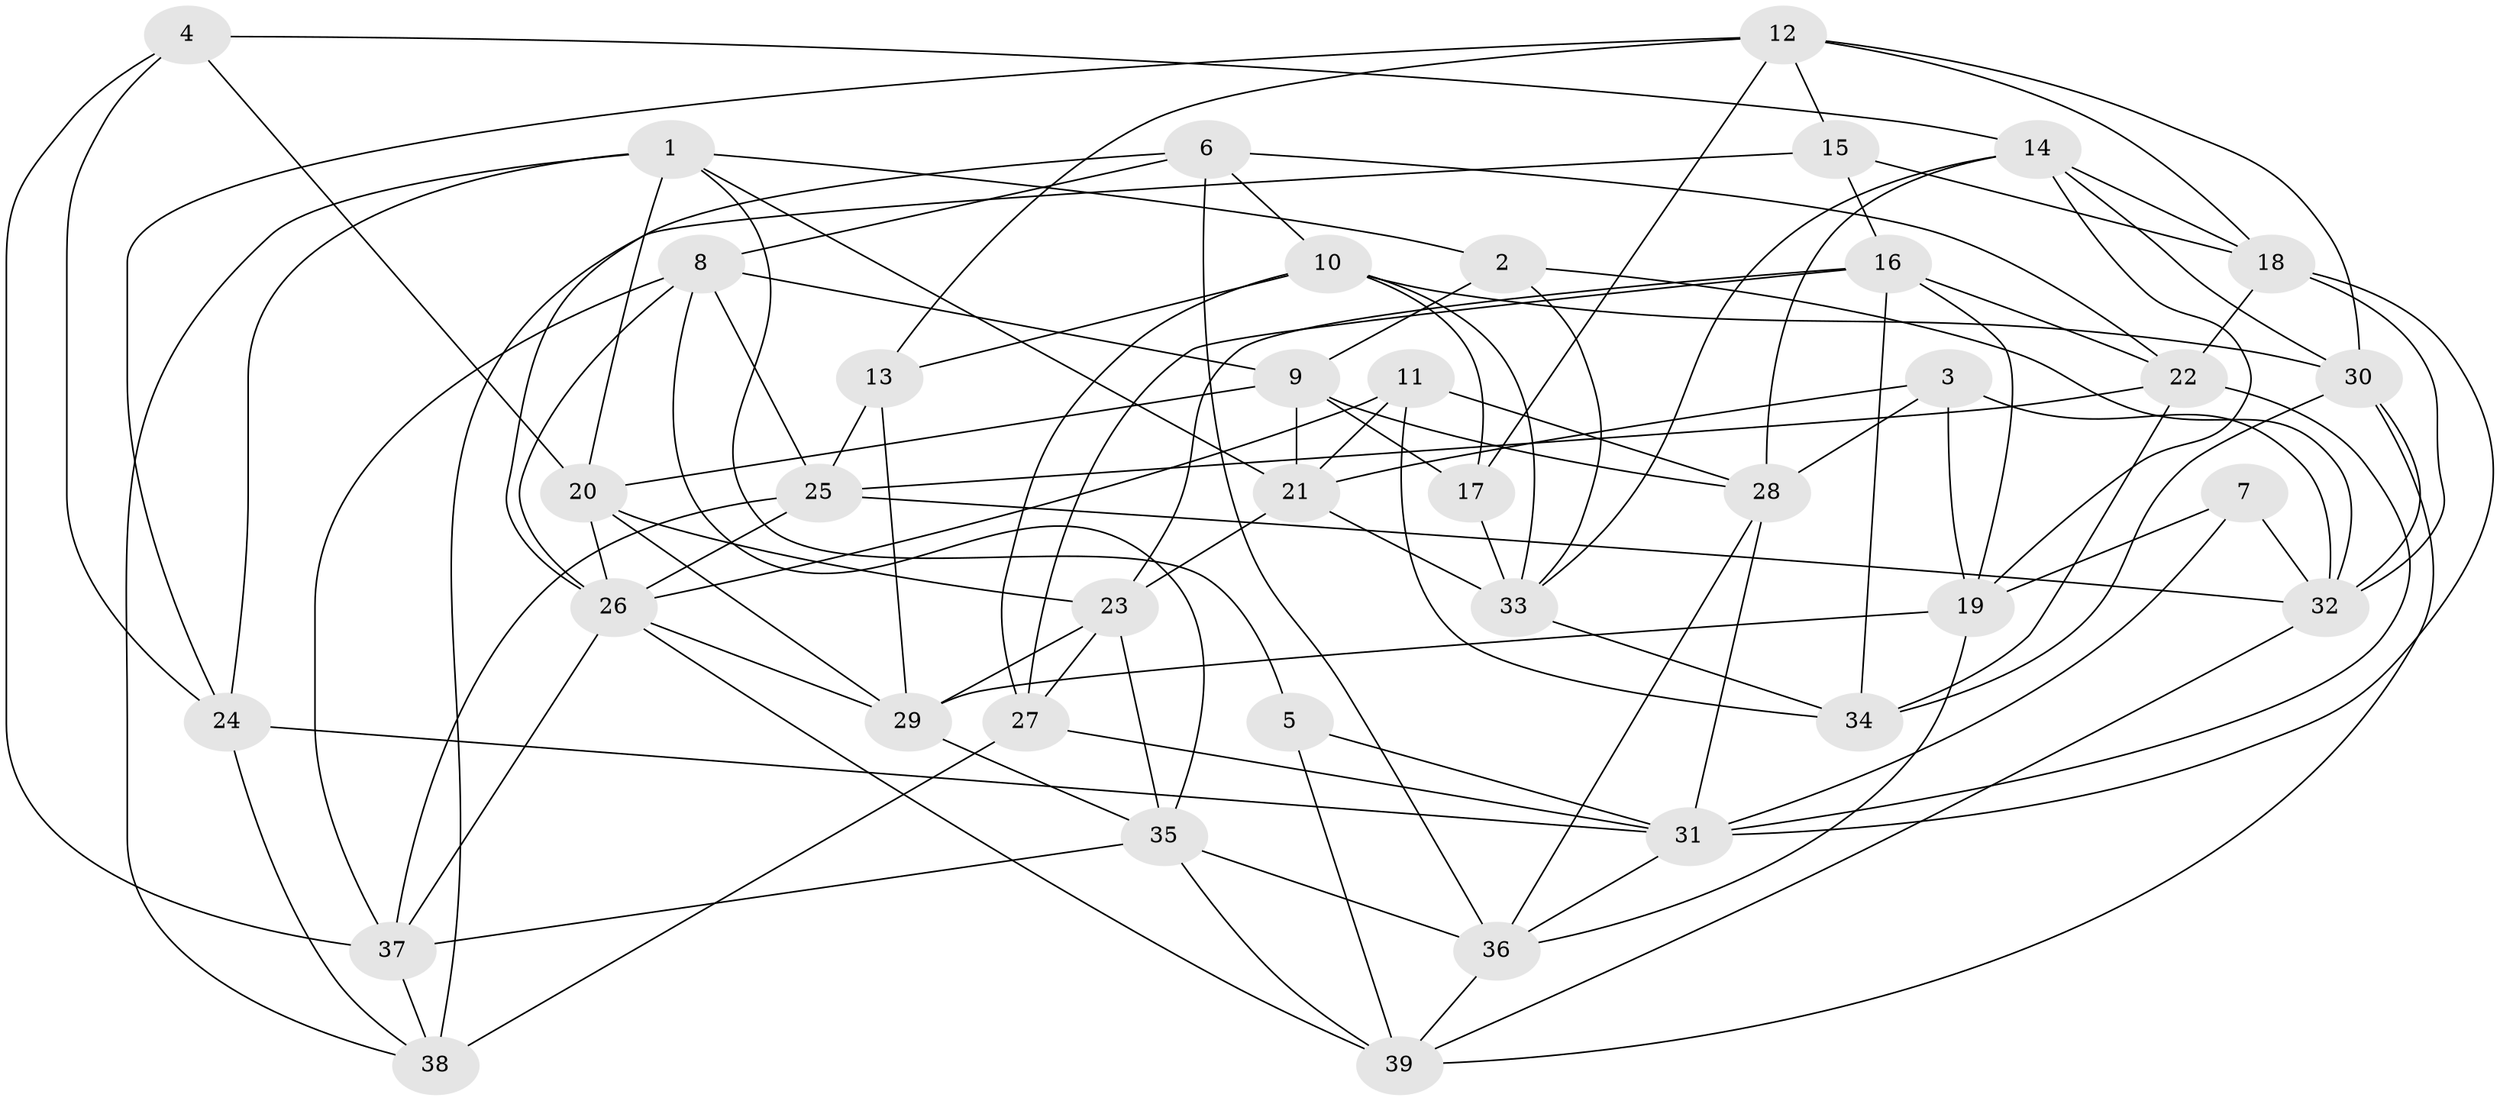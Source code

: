 // original degree distribution, {4: 1.0}
// Generated by graph-tools (version 1.1) at 2025/50/03/09/25 03:50:46]
// undirected, 39 vertices, 107 edges
graph export_dot {
graph [start="1"]
  node [color=gray90,style=filled];
  1;
  2;
  3;
  4;
  5;
  6;
  7;
  8;
  9;
  10;
  11;
  12;
  13;
  14;
  15;
  16;
  17;
  18;
  19;
  20;
  21;
  22;
  23;
  24;
  25;
  26;
  27;
  28;
  29;
  30;
  31;
  32;
  33;
  34;
  35;
  36;
  37;
  38;
  39;
  1 -- 2 [weight=1.0];
  1 -- 5 [weight=1.0];
  1 -- 20 [weight=1.0];
  1 -- 21 [weight=1.0];
  1 -- 24 [weight=1.0];
  1 -- 38 [weight=1.0];
  2 -- 9 [weight=1.0];
  2 -- 32 [weight=1.0];
  2 -- 33 [weight=1.0];
  3 -- 19 [weight=1.0];
  3 -- 21 [weight=1.0];
  3 -- 28 [weight=1.0];
  3 -- 32 [weight=1.0];
  4 -- 14 [weight=1.0];
  4 -- 20 [weight=1.0];
  4 -- 24 [weight=1.0];
  4 -- 37 [weight=1.0];
  5 -- 31 [weight=2.0];
  5 -- 39 [weight=1.0];
  6 -- 8 [weight=1.0];
  6 -- 10 [weight=1.0];
  6 -- 22 [weight=2.0];
  6 -- 26 [weight=1.0];
  6 -- 36 [weight=1.0];
  7 -- 19 [weight=1.0];
  7 -- 31 [weight=1.0];
  7 -- 32 [weight=2.0];
  8 -- 9 [weight=1.0];
  8 -- 25 [weight=1.0];
  8 -- 26 [weight=1.0];
  8 -- 35 [weight=1.0];
  8 -- 37 [weight=1.0];
  9 -- 17 [weight=1.0];
  9 -- 20 [weight=1.0];
  9 -- 21 [weight=1.0];
  9 -- 28 [weight=1.0];
  10 -- 13 [weight=1.0];
  10 -- 17 [weight=1.0];
  10 -- 27 [weight=1.0];
  10 -- 30 [weight=1.0];
  10 -- 33 [weight=1.0];
  11 -- 21 [weight=1.0];
  11 -- 26 [weight=1.0];
  11 -- 28 [weight=1.0];
  11 -- 34 [weight=1.0];
  12 -- 13 [weight=1.0];
  12 -- 15 [weight=1.0];
  12 -- 17 [weight=1.0];
  12 -- 18 [weight=1.0];
  12 -- 24 [weight=1.0];
  12 -- 30 [weight=1.0];
  13 -- 25 [weight=1.0];
  13 -- 29 [weight=1.0];
  14 -- 18 [weight=1.0];
  14 -- 19 [weight=1.0];
  14 -- 28 [weight=1.0];
  14 -- 30 [weight=1.0];
  14 -- 33 [weight=1.0];
  15 -- 16 [weight=1.0];
  15 -- 18 [weight=1.0];
  15 -- 38 [weight=1.0];
  16 -- 19 [weight=1.0];
  16 -- 22 [weight=1.0];
  16 -- 23 [weight=1.0];
  16 -- 27 [weight=1.0];
  16 -- 34 [weight=1.0];
  17 -- 33 [weight=1.0];
  18 -- 22 [weight=1.0];
  18 -- 31 [weight=1.0];
  18 -- 32 [weight=1.0];
  19 -- 29 [weight=1.0];
  19 -- 36 [weight=1.0];
  20 -- 23 [weight=1.0];
  20 -- 26 [weight=1.0];
  20 -- 29 [weight=1.0];
  21 -- 23 [weight=1.0];
  21 -- 33 [weight=1.0];
  22 -- 25 [weight=1.0];
  22 -- 31 [weight=1.0];
  22 -- 34 [weight=2.0];
  23 -- 27 [weight=1.0];
  23 -- 29 [weight=1.0];
  23 -- 35 [weight=1.0];
  24 -- 31 [weight=2.0];
  24 -- 38 [weight=1.0];
  25 -- 26 [weight=1.0];
  25 -- 32 [weight=1.0];
  25 -- 37 [weight=1.0];
  26 -- 29 [weight=1.0];
  26 -- 37 [weight=1.0];
  26 -- 39 [weight=1.0];
  27 -- 31 [weight=1.0];
  27 -- 38 [weight=2.0];
  28 -- 31 [weight=1.0];
  28 -- 36 [weight=1.0];
  29 -- 35 [weight=1.0];
  30 -- 32 [weight=1.0];
  30 -- 34 [weight=1.0];
  30 -- 39 [weight=1.0];
  31 -- 36 [weight=1.0];
  32 -- 39 [weight=1.0];
  33 -- 34 [weight=1.0];
  35 -- 36 [weight=1.0];
  35 -- 37 [weight=1.0];
  35 -- 39 [weight=1.0];
  36 -- 39 [weight=1.0];
  37 -- 38 [weight=1.0];
}
